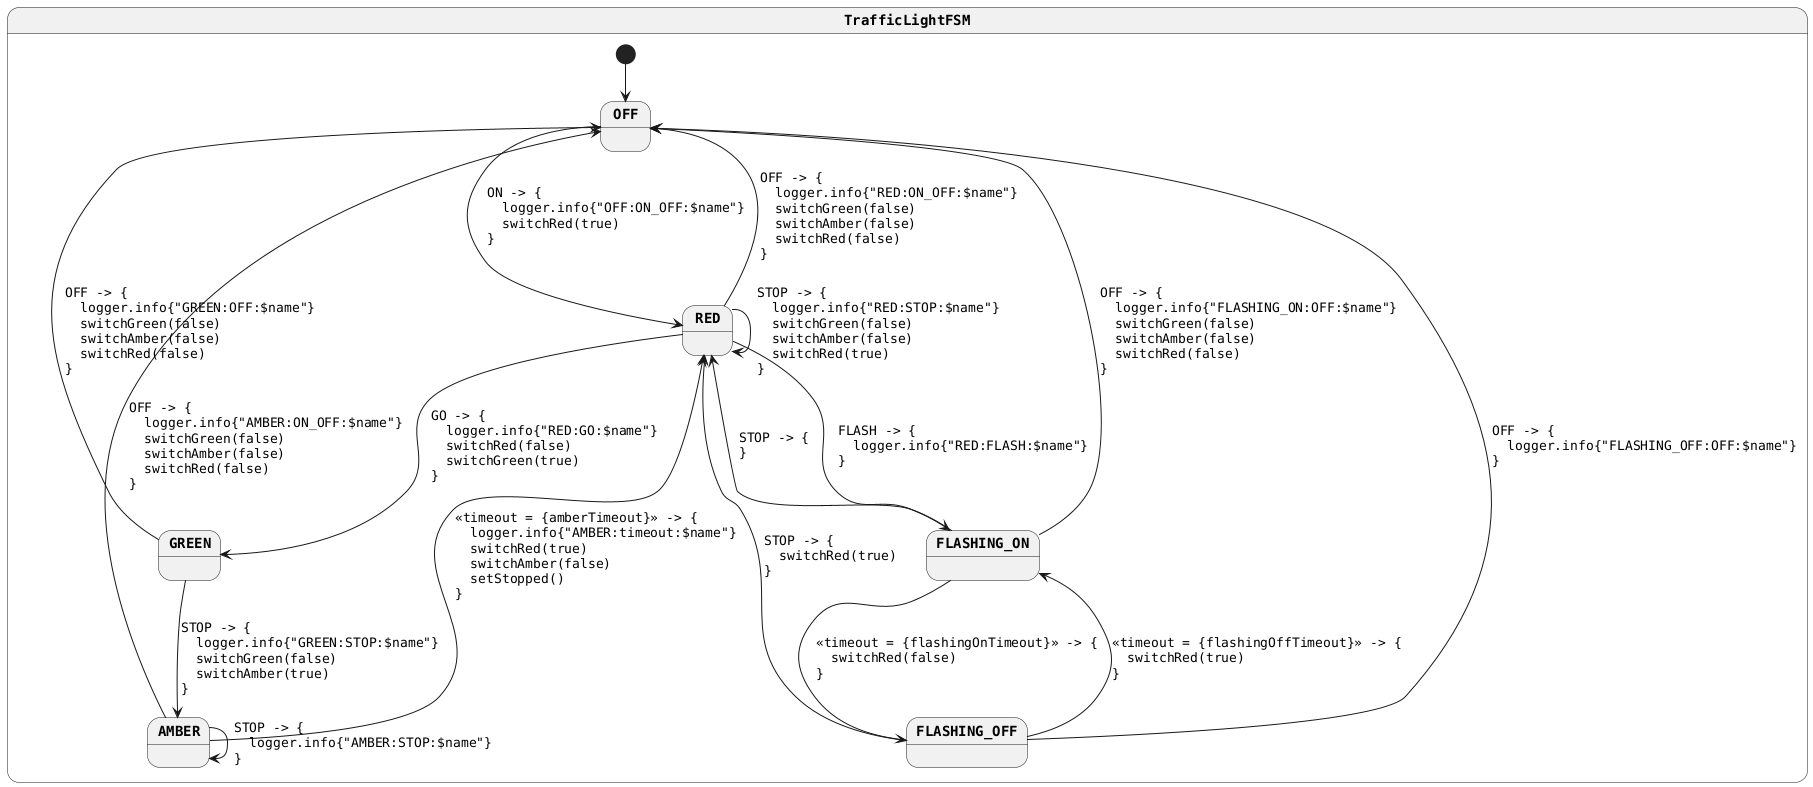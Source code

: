 @startuml
skinparam monochrome true
skinparam StateFontName Helvetica
skinparam defaultFontName Monospaced
skinparam defaultFontStyle Bold
skinparam state {
    FontStyle Bold
}
state TrafficLightFSM {
[*] --> OFF
OFF --> RED : ON -> {\l  logger.info{"OFF:ON_OFF:$name"}\l  switchRed(true)\l}
RED --> GREEN : GO -> {\l  logger.info{"RED:GO:$name"}\l  switchRed(false)\l  switchGreen(true)\l}
RED --> RED : STOP -> {\l  logger.info{"RED:STOP:$name"}\l  switchGreen(false)\l  switchAmber(false)\l  switchRed(true)\l}
RED --> OFF : OFF -> {\l  logger.info{"RED:ON_OFF:$name"}\l  switchGreen(false)\l  switchAmber(false)\l  switchRed(false)\l}
RED --> FLASHING_ON : FLASH -> {\l  logger.info{"RED:FLASH:$name"}\l}
AMBER --> RED : <<timeout = {amberTimeout}>> -> {\l  logger.info{"AMBER:timeout:$name"}\l  switchRed(true)\l  switchAmber(false)\l  setStopped()\l}
AMBER --> AMBER : STOP -> {\l  logger.info{"AMBER:STOP:$name"}\l}
AMBER --> OFF : OFF -> {\l  logger.info{"AMBER:ON_OFF:$name"}\l  switchGreen(false)\l  switchAmber(false)\l  switchRed(false)\l}
GREEN --> AMBER : STOP -> {\l  logger.info{"GREEN:STOP:$name"}\l  switchGreen(false)\l  switchAmber(true)\l}
GREEN --> OFF : OFF -> {\l  logger.info{"GREEN:OFF:$name"}\l  switchGreen(false)\l  switchAmber(false)\l  switchRed(false)\l}
FLASHING_ON --> FLASHING_OFF : <<timeout = {flashingOnTimeout}>> -> {\l  switchRed(false)\l}
FLASHING_ON --> OFF : OFF -> {\l  logger.info{"FLASHING_ON:OFF:$name"}\l  switchGreen(false)\l  switchAmber(false)\l  switchRed(false)\l}
FLASHING_ON --> RED : STOP -> {\l}
FLASHING_OFF --> FLASHING_ON : <<timeout = {flashingOffTimeout}>> -> {\l  switchRed(true)\l}
FLASHING_OFF --> OFF : OFF -> {\l  logger.info{"FLASHING_OFF:OFF:$name"}\l}
FLASHING_OFF --> RED : STOP -> {\l  switchRed(true)\l}
}
@enduml
